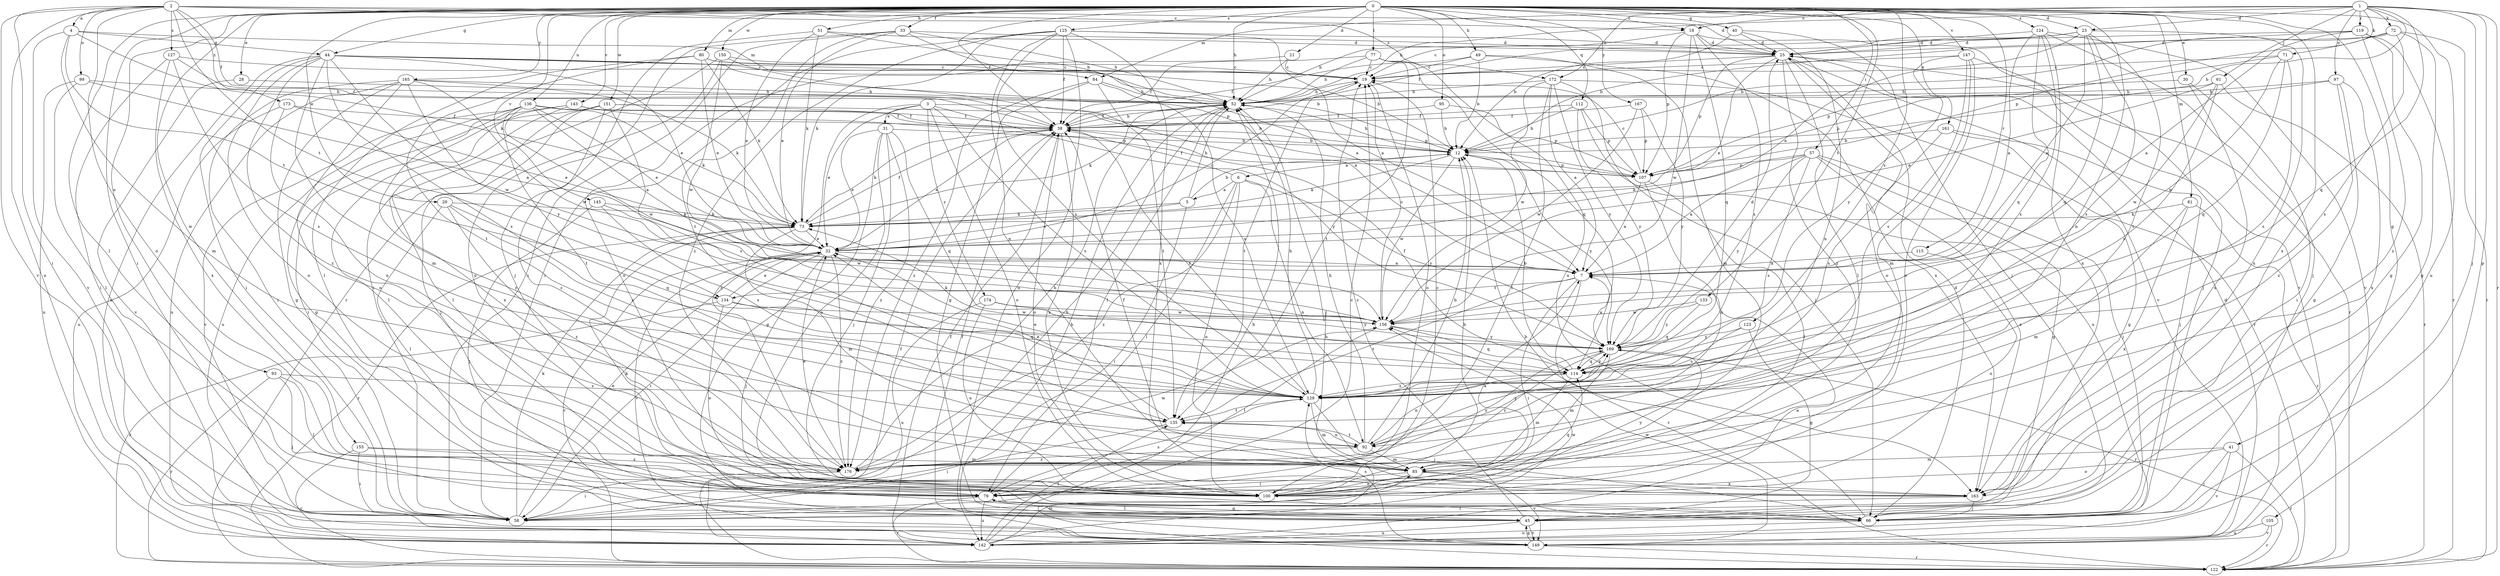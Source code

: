 strict digraph  {
0;
1;
2;
3;
4;
5;
6;
7;
12;
18;
19;
21;
23;
25;
28;
29;
30;
31;
32;
33;
38;
40;
41;
44;
45;
49;
51;
52;
57;
58;
61;
66;
71;
72;
73;
77;
79;
80;
81;
84;
85;
92;
93;
95;
97;
99;
100;
105;
107;
112;
114;
115;
119;
122;
123;
124;
125;
127;
129;
133;
134;
135;
136;
142;
143;
145;
147;
149;
150;
151;
155;
156;
161;
163;
165;
167;
169;
172;
173;
174;
176;
0 -> 18  [label=c];
0 -> 21  [label=d];
0 -> 23  [label=d];
0 -> 28  [label=e];
0 -> 29  [label=e];
0 -> 30  [label=e];
0 -> 33  [label=f];
0 -> 38  [label=f];
0 -> 40  [label=g];
0 -> 41  [label=g];
0 -> 44  [label=g];
0 -> 49  [label=h];
0 -> 51  [label=h];
0 -> 52  [label=h];
0 -> 57  [label=i];
0 -> 58  [label=i];
0 -> 77  [label=l];
0 -> 79  [label=l];
0 -> 80  [label=m];
0 -> 81  [label=m];
0 -> 92  [label=n];
0 -> 93  [label=o];
0 -> 95  [label=o];
0 -> 112  [label=q];
0 -> 115  [label=r];
0 -> 123  [label=s];
0 -> 124  [label=s];
0 -> 125  [label=s];
0 -> 133  [label=t];
0 -> 136  [label=u];
0 -> 142  [label=u];
0 -> 143  [label=v];
0 -> 145  [label=v];
0 -> 147  [label=v];
0 -> 150  [label=w];
0 -> 151  [label=w];
0 -> 155  [label=w];
0 -> 161  [label=x];
0 -> 163  [label=x];
0 -> 165  [label=y];
0 -> 167  [label=y];
1 -> 12  [label=b];
1 -> 18  [label=c];
1 -> 23  [label=d];
1 -> 52  [label=h];
1 -> 61  [label=j];
1 -> 66  [label=j];
1 -> 71  [label=k];
1 -> 72  [label=k];
1 -> 84  [label=m];
1 -> 97  [label=o];
1 -> 105  [label=p];
1 -> 114  [label=q];
1 -> 119  [label=r];
1 -> 122  [label=r];
1 -> 172  [label=z];
2 -> 4  [label=a];
2 -> 18  [label=c];
2 -> 25  [label=d];
2 -> 38  [label=f];
2 -> 58  [label=i];
2 -> 99  [label=o];
2 -> 100  [label=o];
2 -> 127  [label=s];
2 -> 134  [label=t];
2 -> 142  [label=u];
2 -> 149  [label=v];
2 -> 172  [label=z];
2 -> 173  [label=z];
3 -> 31  [label=e];
3 -> 32  [label=e];
3 -> 100  [label=o];
3 -> 107  [label=p];
3 -> 129  [label=s];
3 -> 169  [label=y];
3 -> 174  [label=z];
3 -> 176  [label=z];
4 -> 44  [label=g];
4 -> 73  [label=k];
4 -> 84  [label=m];
4 -> 85  [label=m];
4 -> 134  [label=t];
4 -> 149  [label=v];
5 -> 12  [label=b];
5 -> 32  [label=e];
5 -> 52  [label=h];
5 -> 58  [label=i];
5 -> 73  [label=k];
6 -> 5  [label=a];
6 -> 38  [label=f];
6 -> 79  [label=l];
6 -> 92  [label=n];
6 -> 100  [label=o];
6 -> 169  [label=y];
6 -> 176  [label=z];
7 -> 58  [label=i];
7 -> 122  [label=r];
7 -> 134  [label=t];
7 -> 135  [label=t];
12 -> 6  [label=a];
12 -> 52  [label=h];
12 -> 73  [label=k];
12 -> 107  [label=p];
12 -> 156  [label=w];
12 -> 169  [label=y];
18 -> 25  [label=d];
18 -> 52  [label=h];
18 -> 107  [label=p];
18 -> 114  [label=q];
18 -> 129  [label=s];
18 -> 149  [label=v];
18 -> 156  [label=w];
19 -> 52  [label=h];
19 -> 100  [label=o];
19 -> 135  [label=t];
21 -> 19  [label=c];
21 -> 52  [label=h];
21 -> 100  [label=o];
23 -> 7  [label=a];
23 -> 19  [label=c];
23 -> 25  [label=d];
23 -> 32  [label=e];
23 -> 38  [label=f];
23 -> 114  [label=q];
23 -> 129  [label=s];
23 -> 135  [label=t];
23 -> 163  [label=x];
25 -> 19  [label=c];
25 -> 32  [label=e];
25 -> 79  [label=l];
25 -> 100  [label=o];
25 -> 107  [label=p];
25 -> 122  [label=r];
25 -> 149  [label=v];
25 -> 176  [label=z];
28 -> 52  [label=h];
28 -> 149  [label=v];
29 -> 73  [label=k];
29 -> 79  [label=l];
29 -> 114  [label=q];
29 -> 129  [label=s];
29 -> 176  [label=z];
30 -> 52  [label=h];
30 -> 58  [label=i];
30 -> 163  [label=x];
31 -> 12  [label=b];
31 -> 32  [label=e];
31 -> 45  [label=g];
31 -> 66  [label=j];
31 -> 100  [label=o];
31 -> 114  [label=q];
31 -> 176  [label=z];
32 -> 7  [label=a];
32 -> 19  [label=c];
32 -> 58  [label=i];
32 -> 66  [label=j];
32 -> 122  [label=r];
32 -> 149  [label=v];
32 -> 176  [label=z];
33 -> 7  [label=a];
33 -> 25  [label=d];
33 -> 32  [label=e];
33 -> 52  [label=h];
33 -> 58  [label=i];
33 -> 122  [label=r];
33 -> 135  [label=t];
38 -> 12  [label=b];
38 -> 32  [label=e];
38 -> 52  [label=h];
38 -> 73  [label=k];
38 -> 100  [label=o];
38 -> 163  [label=x];
40 -> 12  [label=b];
40 -> 25  [label=d];
40 -> 66  [label=j];
40 -> 92  [label=n];
41 -> 66  [label=j];
41 -> 85  [label=m];
41 -> 100  [label=o];
41 -> 122  [label=r];
41 -> 149  [label=v];
44 -> 12  [label=b];
44 -> 19  [label=c];
44 -> 32  [label=e];
44 -> 58  [label=i];
44 -> 85  [label=m];
44 -> 100  [label=o];
44 -> 107  [label=p];
44 -> 129  [label=s];
44 -> 142  [label=u];
44 -> 156  [label=w];
44 -> 176  [label=z];
45 -> 19  [label=c];
45 -> 79  [label=l];
45 -> 142  [label=u];
45 -> 149  [label=v];
49 -> 12  [label=b];
49 -> 19  [label=c];
49 -> 38  [label=f];
49 -> 85  [label=m];
49 -> 163  [label=x];
51 -> 25  [label=d];
51 -> 32  [label=e];
51 -> 52  [label=h];
51 -> 66  [label=j];
51 -> 73  [label=k];
52 -> 38  [label=f];
52 -> 73  [label=k];
52 -> 79  [label=l];
57 -> 7  [label=a];
57 -> 45  [label=g];
57 -> 66  [label=j];
57 -> 73  [label=k];
57 -> 107  [label=p];
57 -> 129  [label=s];
57 -> 163  [label=x];
57 -> 169  [label=y];
58 -> 19  [label=c];
58 -> 32  [label=e];
58 -> 52  [label=h];
58 -> 73  [label=k];
61 -> 32  [label=e];
61 -> 52  [label=h];
61 -> 122  [label=r];
61 -> 129  [label=s];
61 -> 156  [label=w];
66 -> 12  [label=b];
66 -> 25  [label=d];
66 -> 73  [label=k];
66 -> 142  [label=u];
71 -> 19  [label=c];
71 -> 107  [label=p];
71 -> 114  [label=q];
71 -> 129  [label=s];
71 -> 156  [label=w];
72 -> 12  [label=b];
72 -> 25  [label=d];
72 -> 45  [label=g];
72 -> 107  [label=p];
72 -> 122  [label=r];
72 -> 129  [label=s];
73 -> 32  [label=e];
73 -> 38  [label=f];
73 -> 85  [label=m];
73 -> 122  [label=r];
77 -> 19  [label=c];
77 -> 38  [label=f];
77 -> 52  [label=h];
77 -> 114  [label=q];
77 -> 135  [label=t];
77 -> 163  [label=x];
79 -> 45  [label=g];
79 -> 122  [label=r];
79 -> 129  [label=s];
79 -> 142  [label=u];
80 -> 12  [label=b];
80 -> 19  [label=c];
80 -> 32  [label=e];
80 -> 73  [label=k];
80 -> 79  [label=l];
80 -> 135  [label=t];
81 -> 73  [label=k];
81 -> 85  [label=m];
81 -> 122  [label=r];
81 -> 163  [label=x];
84 -> 45  [label=g];
84 -> 52  [label=h];
84 -> 129  [label=s];
84 -> 135  [label=t];
84 -> 176  [label=z];
85 -> 38  [label=f];
85 -> 79  [label=l];
85 -> 100  [label=o];
85 -> 149  [label=v];
85 -> 163  [label=x];
92 -> 12  [label=b];
92 -> 52  [label=h];
92 -> 85  [label=m];
92 -> 135  [label=t];
92 -> 169  [label=y];
92 -> 176  [label=z];
93 -> 66  [label=j];
93 -> 79  [label=l];
93 -> 122  [label=r];
93 -> 129  [label=s];
95 -> 12  [label=b];
95 -> 38  [label=f];
95 -> 107  [label=p];
97 -> 45  [label=g];
97 -> 52  [label=h];
97 -> 107  [label=p];
97 -> 163  [label=x];
97 -> 176  [label=z];
99 -> 7  [label=a];
99 -> 52  [label=h];
99 -> 79  [label=l];
99 -> 142  [label=u];
100 -> 7  [label=a];
100 -> 12  [label=b];
100 -> 19  [label=c];
100 -> 114  [label=q];
100 -> 169  [label=y];
105 -> 122  [label=r];
105 -> 142  [label=u];
105 -> 149  [label=v];
107 -> 7  [label=a];
107 -> 19  [label=c];
107 -> 79  [label=l];
107 -> 92  [label=n];
112 -> 12  [label=b];
112 -> 38  [label=f];
112 -> 107  [label=p];
112 -> 142  [label=u];
112 -> 169  [label=y];
114 -> 12  [label=b];
114 -> 38  [label=f];
114 -> 85  [label=m];
114 -> 92  [label=n];
114 -> 129  [label=s];
114 -> 169  [label=y];
115 -> 7  [label=a];
115 -> 100  [label=o];
119 -> 7  [label=a];
119 -> 12  [label=b];
119 -> 25  [label=d];
119 -> 45  [label=g];
119 -> 122  [label=r];
119 -> 176  [label=z];
122 -> 38  [label=f];
122 -> 52  [label=h];
123 -> 45  [label=g];
123 -> 129  [label=s];
123 -> 169  [label=y];
124 -> 7  [label=a];
124 -> 25  [label=d];
124 -> 66  [label=j];
124 -> 114  [label=q];
124 -> 129  [label=s];
124 -> 149  [label=v];
124 -> 163  [label=x];
125 -> 7  [label=a];
125 -> 25  [label=d];
125 -> 38  [label=f];
125 -> 58  [label=i];
125 -> 73  [label=k];
125 -> 92  [label=n];
125 -> 129  [label=s];
125 -> 142  [label=u];
125 -> 163  [label=x];
125 -> 176  [label=z];
127 -> 19  [label=c];
127 -> 38  [label=f];
127 -> 58  [label=i];
127 -> 129  [label=s];
127 -> 163  [label=x];
129 -> 32  [label=e];
129 -> 38  [label=f];
129 -> 52  [label=h];
129 -> 66  [label=j];
129 -> 85  [label=m];
129 -> 135  [label=t];
133 -> 114  [label=q];
133 -> 156  [label=w];
133 -> 169  [label=y];
134 -> 32  [label=e];
134 -> 100  [label=o];
134 -> 114  [label=q];
134 -> 122  [label=r];
134 -> 156  [label=w];
135 -> 32  [label=e];
135 -> 58  [label=i];
135 -> 92  [label=n];
136 -> 7  [label=a];
136 -> 32  [label=e];
136 -> 38  [label=f];
136 -> 73  [label=k];
136 -> 135  [label=t];
136 -> 142  [label=u];
136 -> 149  [label=v];
136 -> 156  [label=w];
136 -> 176  [label=z];
142 -> 7  [label=a];
142 -> 38  [label=f];
142 -> 52  [label=h];
142 -> 85  [label=m];
142 -> 135  [label=t];
142 -> 156  [label=w];
143 -> 38  [label=f];
143 -> 45  [label=g];
143 -> 79  [label=l];
143 -> 107  [label=p];
143 -> 163  [label=x];
145 -> 66  [label=j];
145 -> 73  [label=k];
145 -> 129  [label=s];
145 -> 156  [label=w];
147 -> 19  [label=c];
147 -> 66  [label=j];
147 -> 85  [label=m];
147 -> 100  [label=o];
147 -> 129  [label=s];
147 -> 169  [label=y];
149 -> 25  [label=d];
149 -> 38  [label=f];
149 -> 45  [label=g];
149 -> 52  [label=h];
149 -> 122  [label=r];
149 -> 129  [label=s];
149 -> 156  [label=w];
150 -> 7  [label=a];
150 -> 19  [label=c];
150 -> 58  [label=i];
150 -> 100  [label=o];
150 -> 156  [label=w];
151 -> 12  [label=b];
151 -> 38  [label=f];
151 -> 58  [label=i];
151 -> 66  [label=j];
151 -> 79  [label=l];
151 -> 129  [label=s];
151 -> 176  [label=z];
155 -> 58  [label=i];
155 -> 85  [label=m];
155 -> 122  [label=r];
155 -> 176  [label=z];
156 -> 19  [label=c];
156 -> 79  [label=l];
156 -> 114  [label=q];
156 -> 169  [label=y];
161 -> 12  [label=b];
161 -> 45  [label=g];
161 -> 66  [label=j];
161 -> 129  [label=s];
163 -> 58  [label=i];
163 -> 66  [label=j];
165 -> 45  [label=g];
165 -> 52  [label=h];
165 -> 58  [label=i];
165 -> 73  [label=k];
165 -> 100  [label=o];
165 -> 142  [label=u];
165 -> 156  [label=w];
165 -> 169  [label=y];
167 -> 38  [label=f];
167 -> 107  [label=p];
167 -> 156  [label=w];
167 -> 169  [label=y];
169 -> 7  [label=a];
169 -> 25  [label=d];
169 -> 73  [label=k];
169 -> 85  [label=m];
169 -> 114  [label=q];
169 -> 122  [label=r];
169 -> 176  [label=z];
172 -> 7  [label=a];
172 -> 52  [label=h];
172 -> 66  [label=j];
172 -> 79  [label=l];
172 -> 122  [label=r];
172 -> 156  [label=w];
172 -> 169  [label=y];
173 -> 32  [label=e];
173 -> 38  [label=f];
173 -> 92  [label=n];
173 -> 142  [label=u];
174 -> 100  [label=o];
174 -> 142  [label=u];
174 -> 156  [label=w];
174 -> 169  [label=y];
176 -> 32  [label=e];
176 -> 52  [label=h];
176 -> 58  [label=i];
176 -> 156  [label=w];
176 -> 169  [label=y];
}
